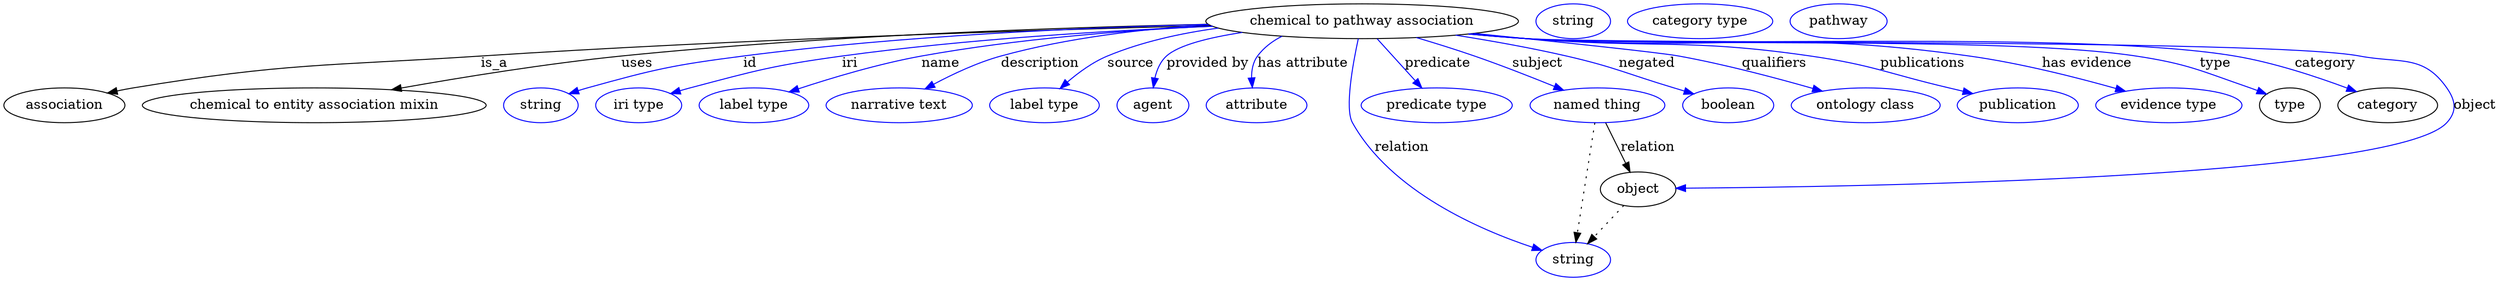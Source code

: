 digraph {
	graph [bb="0,0,2570.4,283"];
	node [label="\N"];
	"chemical to pathway association"	[height=0.5,
		label="chemical to pathway association",
		pos="1402.4,265",
		width=4.4774];
	association	[height=0.5,
		pos="62.394,178",
		width=1.7332];
	"chemical to pathway association" -> association	[label=is_a,
		lp="506.39,221.5",
		pos="e,107.14,190.59 1246.1,260.53 1064.7,255.91 756.65,246.25 492.39,229 332.95,218.59 292.09,221.76 134.39,196 128.71,195.07 122.81,\
193.95 116.94,192.72"];
	"chemical to entity association mixin"	[height=0.5,
		pos="320.39,178",
		width=4.9287];
	"chemical to pathway association" -> "chemical to entity association mixin"	[label=uses,
		lp="653.89,221.5",
		pos="e,400.2,194.1 1243.4,261.85 1088.4,258.55 846.22,250.18 637.39,229 560.31,221.18 473.44,207.1 410.15,195.87"];
	id	[color=blue,
		height=0.5,
		label=string,
		pos="554.39,178",
		width=1.0652];
	"chemical to pathway association" -> id	[color=blue,
		label=id,
		lp="770.39,221.5",
		pos="e,583.38,189.99 1243.6,261.8 1113.9,258.44 926.2,250.03 763.39,229 690.95,219.64 672.77,215.57 602.39,196 599.29,195.14 596.09,194.17 \
592.89,193.15",
		style=solid];
	iri	[color=blue,
		height=0.5,
		label="iri type",
		pos="655.39,178",
		width=1.2277];
	"chemical to pathway association" -> iri	[color=blue,
		label=iri,
		lp="873.39,221.5",
		pos="e,688.32,190.14 1248.2,259.76 1140.5,255.38 993.71,246.58 865.39,229 794.75,219.32 777.32,214.25 708.39,196 705.02,195.11 701.55,\
194.13 698.07,193.11",
		style=solid];
	name	[color=blue,
		height=0.5,
		label="label type",
		pos="774.39,178",
		width=1.5707];
	"chemical to pathway association" -> name	[color=blue,
		label=name,
		lp="967.39,221.5",
		pos="e,810.66,191.84 1247.6,259.95 1159.2,255.67 1046.4,246.92 947.39,229 903.57,221.07 854.96,206.48 820.45,195.11",
		style=solid];
	description	[color=blue,
		height=0.5,
		label="narrative text",
		pos="924.39,178",
		width=2.0943];
	"chemical to pathway association" -> description	[color=blue,
		label=description,
		lp="1069.9,221.5",
		pos="e,951.01,194.9 1244.1,261.39 1176.9,257.15 1098.4,248.01 1029.4,229 1005.2,222.33 979.74,210.35 959.95,199.78",
		style=solid];
	source	[color=blue,
		height=0.5,
		label="label type",
		pos="1074.4,178",
		width=1.5707];
	"chemical to pathway association" -> source	[color=blue,
		label=source,
		lp="1163.4,221.5",
		pos="e,1090.5,195.3 1253.8,257.9 1215.5,252.67 1175,243.81 1139.4,229 1124.2,222.69 1109.5,211.92 1098,201.98",
		style=solid];
	"provided by"	[color=blue,
		height=0.5,
		label=agent,
		pos="1186.4,178",
		width=1.0291];
	"chemical to pathway association" -> "provided by"	[color=blue,
		label="provided by",
		lp="1242.9,221.5",
		pos="e,1186.7,196.24 1278.6,253.41 1244.3,248.16 1213,240.39 1200.4,229 1193.9,223.16 1190.3,214.6 1188.4,206.2",
		style=solid];
	"has attribute"	[color=blue,
		height=0.5,
		label=attribute,
		pos="1293.4,178",
		width=1.4443];
	"chemical to pathway association" -> "has attribute"	[color=blue,
		label="has attribute",
		lp="1341.4,221.5",
		pos="e,1289.1,196.35 1319.7,249.52 1309.8,244.52 1301,237.86 1294.4,229 1289.6,222.6 1288.2,214.36 1288.2,206.43",
		style=solid];
	subject	[color=blue,
		height=0.5,
		label="named thing",
		pos="1645.4,178",
		width=1.9318];
	"chemical to pathway association" -> subject	[color=blue,
		label=subject,
		lp="1583.4,221.5",
		pos="e,1610.4,193.68 1458.5,248.1 1477.6,242.4 1499,235.72 1518.4,229 1546.2,219.36 1576.8,207.33 1601.1,197.48",
		style=solid];
	predicate	[color=blue,
		height=0.5,
		label="predicate type",
		pos="1479.4,178",
		width=2.1665];
	"chemical to pathway association" -> predicate	[color=blue,
		label=predicate,
		lp="1480.4,221.5",
		pos="e,1464.1,195.89 1418,246.8 1429.2,234.39 1444.6,217.46 1457.1,203.62",
		style=solid];
	relation	[color=blue,
		height=0.5,
		label=string,
		pos="1620.4,18",
		width=1.0652];
	"chemical to pathway association" -> relation	[color=blue,
		label=relation,
		lp="1443.4,134.5",
		pos="e,1588,27.901 1398.4,246.99 1392.9,221.41 1384.3,174.5 1392.4,160 1432.1,88.816 1524.1,49.044 1578.4,31.017",
		style=solid];
	negated	[color=blue,
		height=0.5,
		label=boolean,
		pos="1779.4,178",
		width=1.2999];
	"chemical to pathway association" -> negated	[color=blue,
		label=negated,
		lp="1696.4,221.5",
		pos="e,1744.2,189.94 1499,250.57 1535.1,244.87 1576.3,237.55 1613.4,229 1663.5,217.43 1675.1,210.93 1724.4,196 1727.7,195 1731.1,193.96 \
1734.5,192.91",
		style=solid];
	qualifiers	[color=blue,
		height=0.5,
		label="ontology class",
		pos="1920.4,178",
		width=2.1304];
	"chemical to pathway association" -> qualifiers	[color=blue,
		label=qualifiers,
		lp="1826.9,221.5",
		pos="e,1875.7,192.74 1518.5,252.43 1604,243.76 1708.8,232.78 1729.4,229 1776,220.46 1827.9,206.58 1865.8,195.6",
		style=solid];
	publications	[color=blue,
		height=0.5,
		label=publication,
		pos="2077.4,178",
		width=1.7332];
	"chemical to pathway association" -> publications	[color=blue,
		label=publications,
		lp="1980.4,221.5",
		pos="e,2031.2,190.11 1515.5,252.16 1534.8,250.31 1554.7,248.51 1573.4,247 1702.6,236.59 1736.2,247.73 1864.4,229 1928.5,219.63 1943.3,\
210.88 2006.4,196 2011.3,194.85 2016.4,193.64 2021.4,192.43",
		style=solid];
	"has evidence"	[color=blue,
		height=0.5,
		label="evidence type",
		pos="2233.4,178",
		width=2.0943];
	"chemical to pathway association" -> "has evidence"	[color=blue,
		label="has evidence",
		lp="2149.9,221.5",
		pos="e,2188.7,192.64 1514.1,251.93 1533.8,250.07 1554.2,248.33 1573.4,247 1775.3,232.98 1828,257.12 2028.4,229 2080.2,221.74 2137.9,207.03 \
2178.9,195.44",
		style=solid];
	type	[height=0.5,
		pos="2358.4,178",
		width=0.86659];
	"chemical to pathway association" -> type	[color=blue,
		label=type,
		lp="2282.4,221.5",
		pos="e,2334.3,189.55 1513.1,251.84 1533.2,249.97 1553.9,248.25 1573.4,247 1712.5,238.1 2062.6,250.08 2200.4,229 2253.8,220.83 2266.4,\
213.71 2317.4,196 2319.8,195.16 2322.3,194.25 2324.8,193.31",
		style=solid];
	category	[height=0.5,
		pos="2459.4,178",
		width=1.4263];
	"chemical to pathway association" -> category	[color=blue,
		label=category,
		lp="2395.9,221.5",
		pos="e,2427.3,192.19 1512.7,251.82 1532.9,249.94 1553.7,248.22 1573.4,247 1735.1,236.98 2142.6,255.86 2302.4,229 2342.5,222.26 2386.5,\
207.6 2417.6,195.88",
		style=solid];
	object	[height=0.5,
		pos="1687.4,91",
		width=1.0832];
	"chemical to pathway association" -> object	[color=blue,
		label=object,
		lp="2548.4,178",
		pos="e,1726.5,92.162 1512.2,251.8 1532.5,249.91 1553.6,248.19 1573.4,247 1668.6,241.28 2337.8,247 2431.4,229 2472.4,221.12 2495.6,230.33 \
2519.4,196 2528.5,182.85 2530.2,171.77 2519.4,160 2466.2,102.29 1907.5,93.558 1736.7,92.236",
		style=solid];
	subject -> relation	[pos="e,1623.1,36.188 1642.7,159.79 1638.4,132.48 1629.9,78.994 1624.7,46.38",
		style=dotted];
	subject -> object	[label=relation,
		lp="1697.4,134.5",
		pos="e,1679.1,108.89 1653.9,159.8 1659.8,147.85 1667.8,131.72 1674.5,118.18"];
	association_type	[color=blue,
		height=0.5,
		label=string,
		pos="1620.4,265",
		width=1.0652];
	association_category	[color=blue,
		height=0.5,
		label="category type",
		pos="1751.4,265",
		width=2.0762];
	object -> relation	[pos="e,1635.2,34.713 1672.5,74.243 1663.6,64.775 1652.1,52.56 1642.1,42.024",
		style=dotted];
	"chemical to pathway association_object"	[color=blue,
		height=0.5,
		label=pathway,
		pos="1894.4,265",
		width=1.3902];
}
